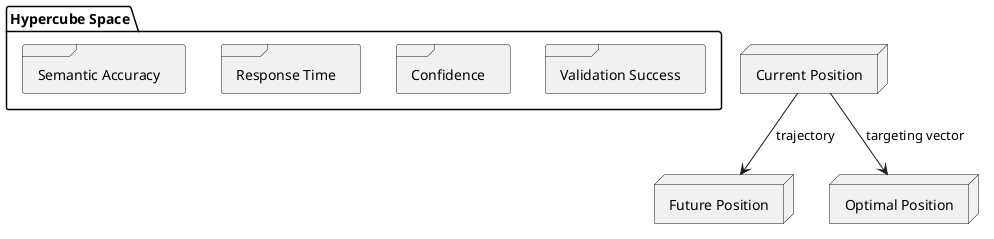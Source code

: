 @startuml Hypercube Visualization

package "Hypercube Space" {
    frame "Semantic Accuracy" as SA
    frame "Response Time" as RT
    frame "Confidence" as CF
    frame "Validation Success" as VS
}

node "Current Position" as CP
node "Future Position" as FP
node "Optimal Position" as OP

CP --> FP : trajectory
CP --> OP : targeting vector

SA -[hidden]> RT
RT -[hidden]> CF
CF -[hidden]> VS

@enduml
